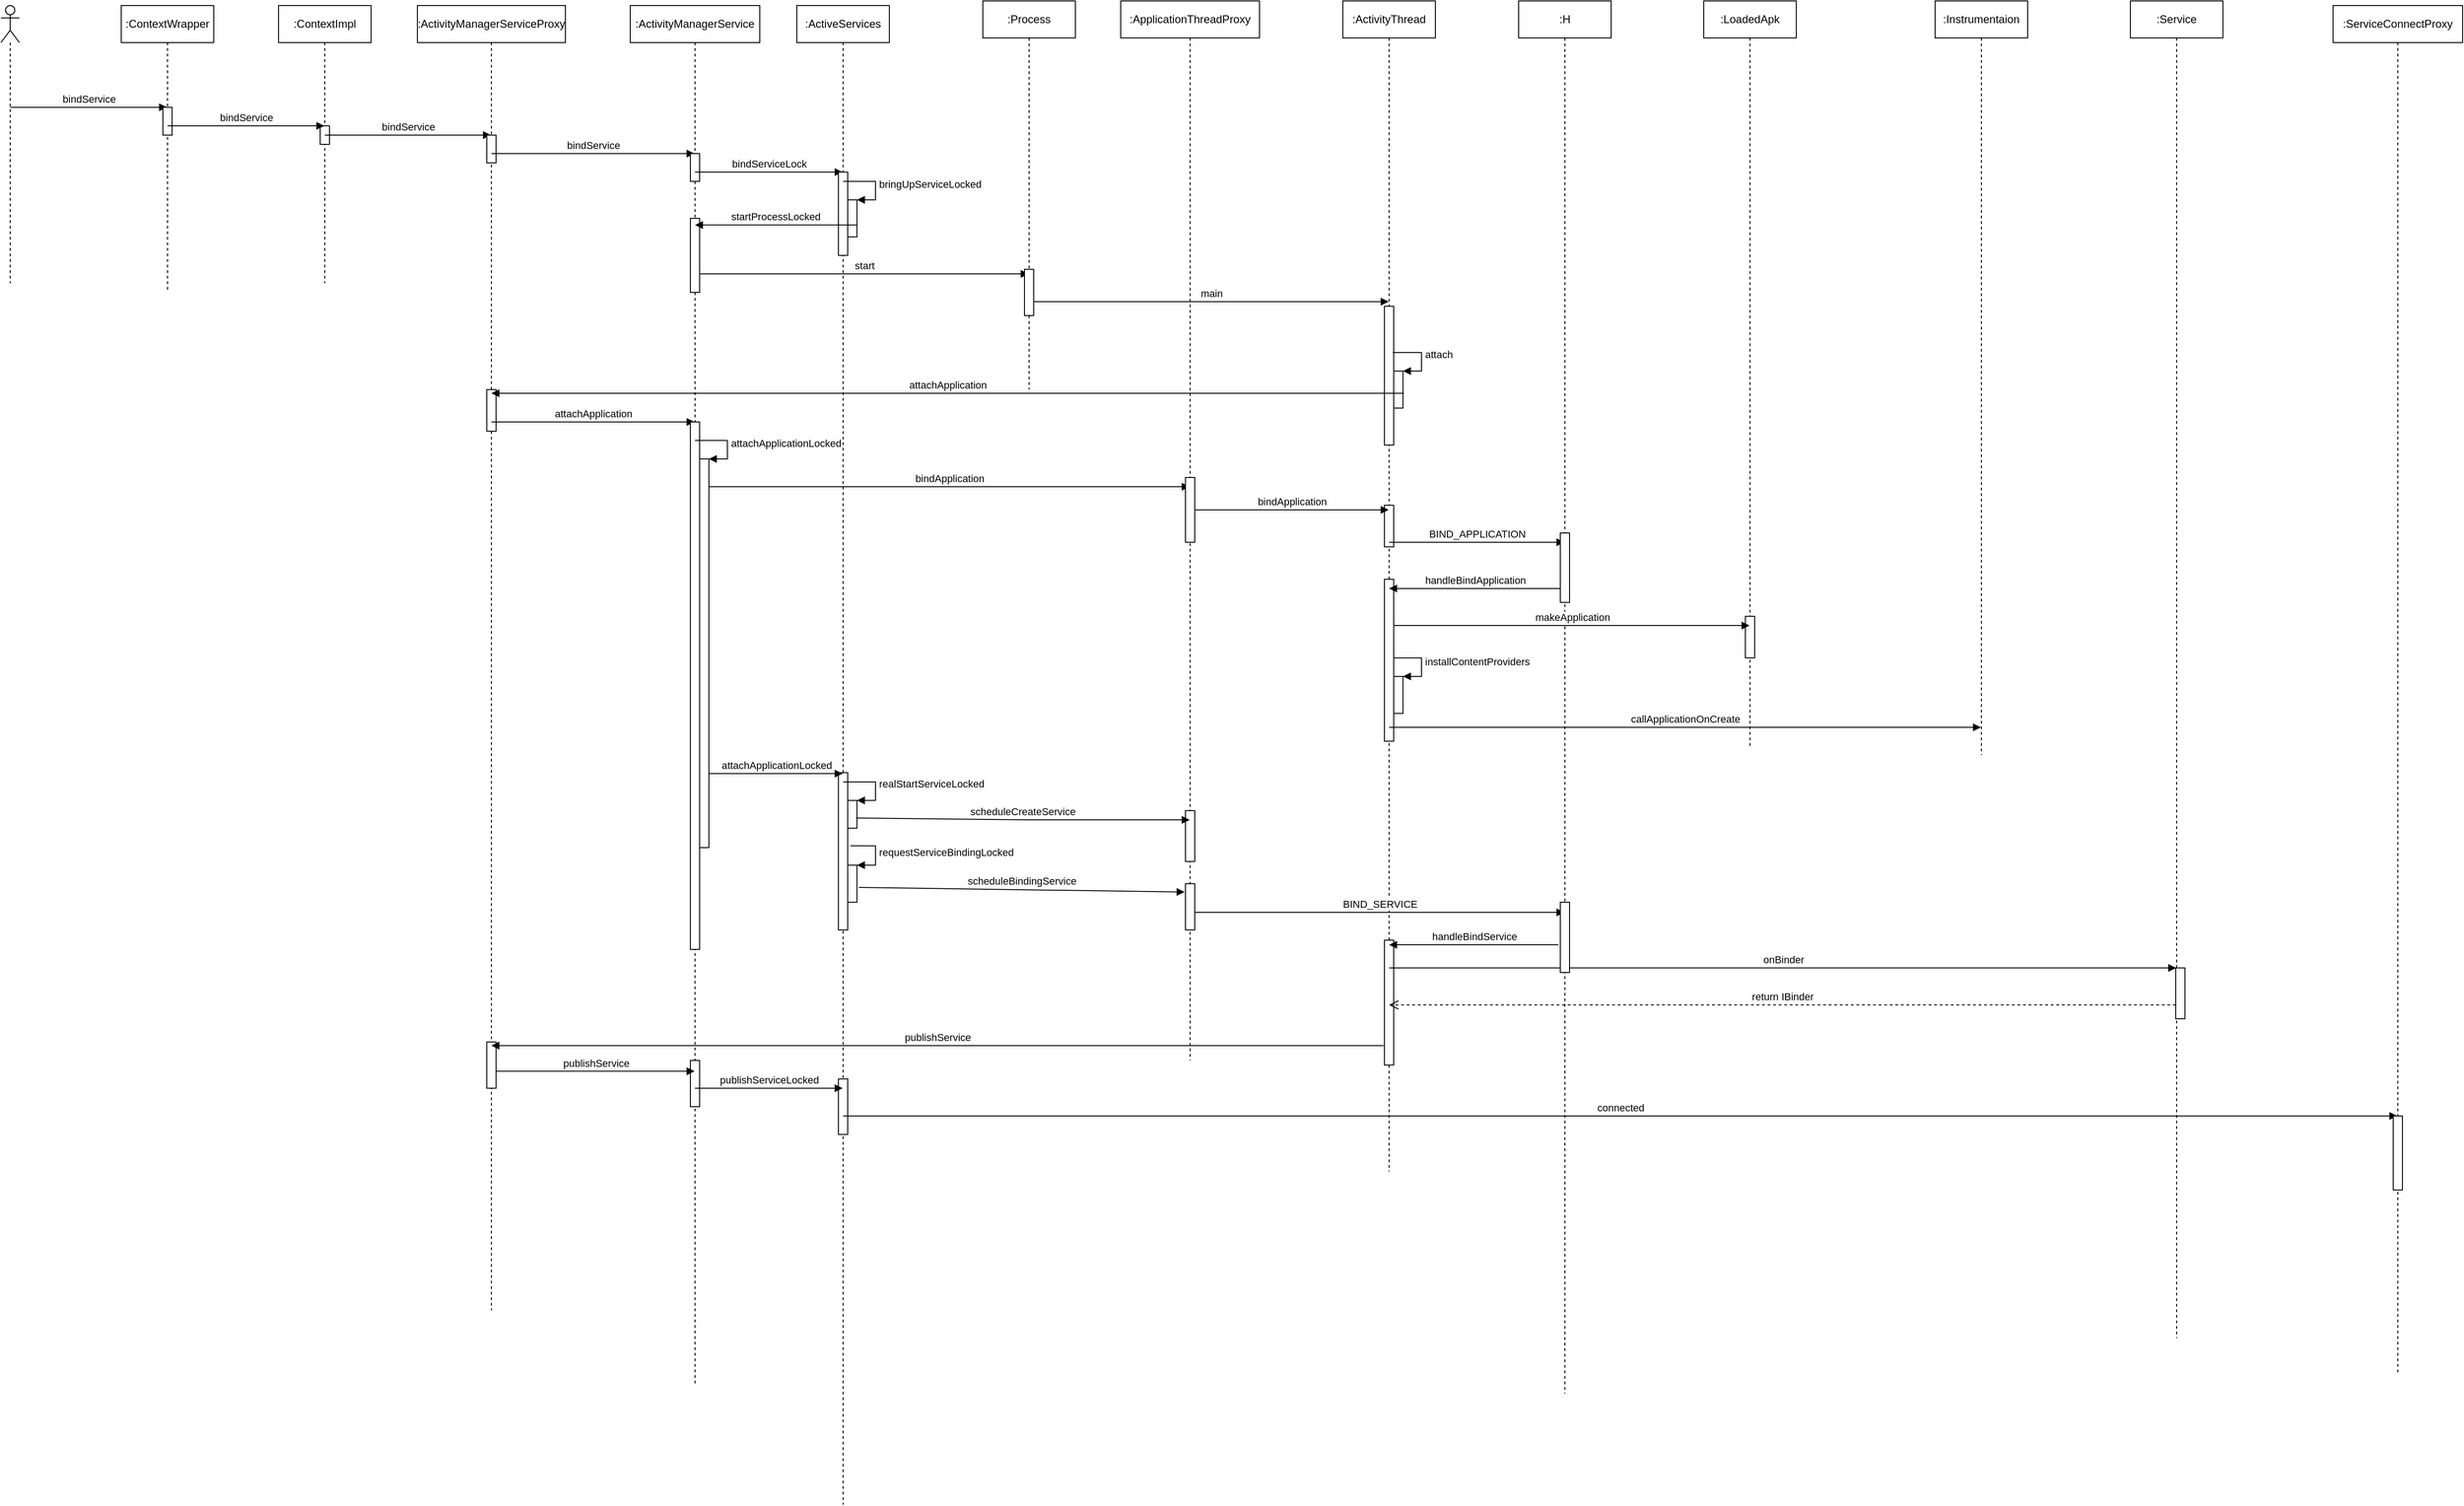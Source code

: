 <mxfile version="13.0.9" type="github"><diagram id="eWBQkMCg2D4Ft1srtaKP" name="Page-1"><mxGraphModel dx="2852" dy="1372" grid="1" gridSize="10" guides="1" tooltips="1" connect="1" arrows="1" fold="1" page="1" pageScale="1" pageWidth="827" pageHeight="1169" math="0" shadow="0"><root><mxCell id="0"/><mxCell id="1" parent="0"/><mxCell id="BPOwtnVGMBvlL1Zm29wT-3" value="" style="shape=umlLifeline;participant=umlActor;perimeter=lifelinePerimeter;whiteSpace=wrap;html=1;container=1;collapsible=0;recursiveResize=0;verticalAlign=top;spacingTop=36;labelBackgroundColor=#ffffff;outlineConnect=0;" vertex="1" parent="1"><mxGeometry x="80" y="170" width="20" height="300" as="geometry"/></mxCell><mxCell id="BPOwtnVGMBvlL1Zm29wT-5" value="bindService" style="html=1;verticalAlign=bottom;endArrow=block;" edge="1" parent="BPOwtnVGMBvlL1Zm29wT-3" target="BPOwtnVGMBvlL1Zm29wT-4"><mxGeometry width="80" relative="1" as="geometry"><mxPoint x="10" y="110" as="sourcePoint"/><mxPoint x="90" y="110" as="targetPoint"/></mxGeometry></mxCell><mxCell id="BPOwtnVGMBvlL1Zm29wT-4" value=":ContextWrapper" style="shape=umlLifeline;perimeter=lifelinePerimeter;whiteSpace=wrap;html=1;container=1;collapsible=0;recursiveResize=0;outlineConnect=0;" vertex="1" parent="1"><mxGeometry x="210" y="170" width="100" height="310" as="geometry"/></mxCell><mxCell id="BPOwtnVGMBvlL1Zm29wT-7" value="" style="html=1;points=[];perimeter=orthogonalPerimeter;" vertex="1" parent="BPOwtnVGMBvlL1Zm29wT-4"><mxGeometry x="45" y="110" width="10" height="30" as="geometry"/></mxCell><mxCell id="BPOwtnVGMBvlL1Zm29wT-6" value=":ContextImpl" style="shape=umlLifeline;perimeter=lifelinePerimeter;whiteSpace=wrap;html=1;container=1;collapsible=0;recursiveResize=0;outlineConnect=0;" vertex="1" parent="1"><mxGeometry x="380" y="170" width="100" height="300" as="geometry"/></mxCell><mxCell id="BPOwtnVGMBvlL1Zm29wT-9" value="" style="html=1;points=[];perimeter=orthogonalPerimeter;" vertex="1" parent="BPOwtnVGMBvlL1Zm29wT-6"><mxGeometry x="45" y="130" width="10" height="20" as="geometry"/></mxCell><mxCell id="BPOwtnVGMBvlL1Zm29wT-11" value="bindService" style="html=1;verticalAlign=bottom;endArrow=block;" edge="1" parent="BPOwtnVGMBvlL1Zm29wT-6" target="BPOwtnVGMBvlL1Zm29wT-10"><mxGeometry width="80" relative="1" as="geometry"><mxPoint x="50" y="140" as="sourcePoint"/><mxPoint x="130" y="140" as="targetPoint"/></mxGeometry></mxCell><mxCell id="BPOwtnVGMBvlL1Zm29wT-8" value="bindService" style="html=1;verticalAlign=bottom;endArrow=block;" edge="1" parent="1" source="BPOwtnVGMBvlL1Zm29wT-4" target="BPOwtnVGMBvlL1Zm29wT-6"><mxGeometry width="80" relative="1" as="geometry"><mxPoint x="280" y="300" as="sourcePoint"/><mxPoint x="360" y="300" as="targetPoint"/><Array as="points"><mxPoint x="360" y="300"/></Array></mxGeometry></mxCell><mxCell id="BPOwtnVGMBvlL1Zm29wT-10" value=":ActivityManagerServiceProxy" style="shape=umlLifeline;perimeter=lifelinePerimeter;whiteSpace=wrap;html=1;container=1;collapsible=0;recursiveResize=0;outlineConnect=0;" vertex="1" parent="1"><mxGeometry x="530" y="170" width="160" height="1410" as="geometry"/></mxCell><mxCell id="BPOwtnVGMBvlL1Zm29wT-12" value="" style="html=1;points=[];perimeter=orthogonalPerimeter;" vertex="1" parent="BPOwtnVGMBvlL1Zm29wT-10"><mxGeometry x="75" y="140" width="10" height="30" as="geometry"/></mxCell><mxCell id="BPOwtnVGMBvlL1Zm29wT-17" value="bindService" style="html=1;verticalAlign=bottom;endArrow=block;" edge="1" parent="BPOwtnVGMBvlL1Zm29wT-10" target="BPOwtnVGMBvlL1Zm29wT-16"><mxGeometry width="80" relative="1" as="geometry"><mxPoint x="80" y="160" as="sourcePoint"/><mxPoint x="160" y="160" as="targetPoint"/></mxGeometry></mxCell><mxCell id="BPOwtnVGMBvlL1Zm29wT-40" value="" style="html=1;points=[];perimeter=orthogonalPerimeter;" vertex="1" parent="BPOwtnVGMBvlL1Zm29wT-10"><mxGeometry x="75" y="415" width="10" height="45" as="geometry"/></mxCell><mxCell id="BPOwtnVGMBvlL1Zm29wT-41" value="attachApplication" style="html=1;verticalAlign=bottom;endArrow=block;" edge="1" parent="BPOwtnVGMBvlL1Zm29wT-10" target="BPOwtnVGMBvlL1Zm29wT-16"><mxGeometry width="80" relative="1" as="geometry"><mxPoint x="80" y="450" as="sourcePoint"/><mxPoint x="160" y="450" as="targetPoint"/></mxGeometry></mxCell><mxCell id="BPOwtnVGMBvlL1Zm29wT-88" value="" style="html=1;points=[];perimeter=orthogonalPerimeter;" vertex="1" parent="BPOwtnVGMBvlL1Zm29wT-10"><mxGeometry x="75" y="1120" width="10" height="50" as="geometry"/></mxCell><mxCell id="BPOwtnVGMBvlL1Zm29wT-16" value=":ActivityManagerService" style="shape=umlLifeline;perimeter=lifelinePerimeter;whiteSpace=wrap;html=1;container=1;collapsible=0;recursiveResize=0;outlineConnect=0;" vertex="1" parent="1"><mxGeometry x="760" y="170" width="140" height="1490" as="geometry"/></mxCell><mxCell id="BPOwtnVGMBvlL1Zm29wT-18" value="" style="html=1;points=[];perimeter=orthogonalPerimeter;" vertex="1" parent="BPOwtnVGMBvlL1Zm29wT-16"><mxGeometry x="65" y="160" width="10" height="30" as="geometry"/></mxCell><mxCell id="BPOwtnVGMBvlL1Zm29wT-20" value="bindServiceLock" style="html=1;verticalAlign=bottom;endArrow=block;" edge="1" parent="BPOwtnVGMBvlL1Zm29wT-16" target="BPOwtnVGMBvlL1Zm29wT-19"><mxGeometry width="80" relative="1" as="geometry"><mxPoint x="70" y="180" as="sourcePoint"/><mxPoint x="150" y="180" as="targetPoint"/></mxGeometry></mxCell><mxCell id="BPOwtnVGMBvlL1Zm29wT-26" value="" style="html=1;points=[];perimeter=orthogonalPerimeter;" vertex="1" parent="BPOwtnVGMBvlL1Zm29wT-16"><mxGeometry x="65" y="230" width="10" height="80" as="geometry"/></mxCell><mxCell id="BPOwtnVGMBvlL1Zm29wT-28" value="start" style="html=1;verticalAlign=bottom;endArrow=block;" edge="1" parent="BPOwtnVGMBvlL1Zm29wT-16" target="BPOwtnVGMBvlL1Zm29wT-27"><mxGeometry width="80" relative="1" as="geometry"><mxPoint x="75" y="290" as="sourcePoint"/><mxPoint x="155" y="290" as="targetPoint"/></mxGeometry></mxCell><mxCell id="BPOwtnVGMBvlL1Zm29wT-42" value="" style="html=1;points=[];perimeter=orthogonalPerimeter;" vertex="1" parent="BPOwtnVGMBvlL1Zm29wT-16"><mxGeometry x="65" y="450" width="10" height="570" as="geometry"/></mxCell><mxCell id="BPOwtnVGMBvlL1Zm29wT-43" value="" style="html=1;points=[];perimeter=orthogonalPerimeter;" vertex="1" parent="BPOwtnVGMBvlL1Zm29wT-16"><mxGeometry x="75" y="490" width="10" height="420" as="geometry"/></mxCell><mxCell id="BPOwtnVGMBvlL1Zm29wT-44" value="attachApplicationLocked" style="edgeStyle=orthogonalEdgeStyle;html=1;align=left;spacingLeft=2;endArrow=block;rounded=0;entryX=1;entryY=0;" edge="1" target="BPOwtnVGMBvlL1Zm29wT-43" parent="BPOwtnVGMBvlL1Zm29wT-16"><mxGeometry relative="1" as="geometry"><mxPoint x="70" y="470" as="sourcePoint"/><Array as="points"><mxPoint x="78" y="470"/><mxPoint x="105" y="470"/><mxPoint x="105" y="490"/></Array></mxGeometry></mxCell><mxCell id="BPOwtnVGMBvlL1Zm29wT-48" value="bindApplication" style="html=1;verticalAlign=bottom;endArrow=block;" edge="1" parent="BPOwtnVGMBvlL1Zm29wT-16" target="BPOwtnVGMBvlL1Zm29wT-47"><mxGeometry width="80" relative="1" as="geometry"><mxPoint x="85" y="520" as="sourcePoint"/><mxPoint x="165" y="520" as="targetPoint"/></mxGeometry></mxCell><mxCell id="BPOwtnVGMBvlL1Zm29wT-90" value="" style="html=1;points=[];perimeter=orthogonalPerimeter;" vertex="1" parent="BPOwtnVGMBvlL1Zm29wT-16"><mxGeometry x="65" y="1140" width="10" height="50" as="geometry"/></mxCell><mxCell id="BPOwtnVGMBvlL1Zm29wT-19" value=":ActiveServices" style="shape=umlLifeline;perimeter=lifelinePerimeter;whiteSpace=wrap;html=1;container=1;collapsible=0;recursiveResize=0;outlineConnect=0;" vertex="1" parent="1"><mxGeometry x="940" y="170" width="100" height="1620" as="geometry"/></mxCell><mxCell id="BPOwtnVGMBvlL1Zm29wT-21" value="" style="html=1;points=[];perimeter=orthogonalPerimeter;" vertex="1" parent="BPOwtnVGMBvlL1Zm29wT-19"><mxGeometry x="45" y="180" width="10" height="90" as="geometry"/></mxCell><mxCell id="BPOwtnVGMBvlL1Zm29wT-23" value="" style="html=1;points=[];perimeter=orthogonalPerimeter;" vertex="1" parent="BPOwtnVGMBvlL1Zm29wT-19"><mxGeometry x="55" y="210" width="10" height="40" as="geometry"/></mxCell><mxCell id="BPOwtnVGMBvlL1Zm29wT-24" value="bringUpServiceLocked" style="edgeStyle=orthogonalEdgeStyle;html=1;align=left;spacingLeft=2;endArrow=block;rounded=0;entryX=1;entryY=0;" edge="1" target="BPOwtnVGMBvlL1Zm29wT-23" parent="BPOwtnVGMBvlL1Zm29wT-19"><mxGeometry relative="1" as="geometry"><mxPoint x="50" y="190" as="sourcePoint"/><Array as="points"><mxPoint x="85" y="190"/></Array></mxGeometry></mxCell><mxCell id="BPOwtnVGMBvlL1Zm29wT-67" value="" style="html=1;points=[];perimeter=orthogonalPerimeter;" vertex="1" parent="BPOwtnVGMBvlL1Zm29wT-19"><mxGeometry x="45" y="829" width="10" height="170" as="geometry"/></mxCell><mxCell id="BPOwtnVGMBvlL1Zm29wT-68" value="" style="html=1;points=[];perimeter=orthogonalPerimeter;" vertex="1" parent="BPOwtnVGMBvlL1Zm29wT-19"><mxGeometry x="55" y="859" width="10" height="30" as="geometry"/></mxCell><mxCell id="BPOwtnVGMBvlL1Zm29wT-69" value="realStartServiceLocked" style="edgeStyle=orthogonalEdgeStyle;html=1;align=left;spacingLeft=2;endArrow=block;rounded=0;entryX=1;entryY=0;exitX=0.5;exitY=0.059;exitDx=0;exitDy=0;exitPerimeter=0;" edge="1" target="BPOwtnVGMBvlL1Zm29wT-68" parent="BPOwtnVGMBvlL1Zm29wT-19" source="BPOwtnVGMBvlL1Zm29wT-67"><mxGeometry relative="1" as="geometry"><mxPoint x="60" y="839" as="sourcePoint"/><Array as="points"><mxPoint x="85" y="839"/><mxPoint x="85" y="859"/></Array></mxGeometry></mxCell><mxCell id="BPOwtnVGMBvlL1Zm29wT-72" value="" style="html=1;points=[];perimeter=orthogonalPerimeter;" vertex="1" parent="BPOwtnVGMBvlL1Zm29wT-19"><mxGeometry x="55" y="929" width="10" height="40" as="geometry"/></mxCell><mxCell id="BPOwtnVGMBvlL1Zm29wT-73" value="requestServiceBindingLocked" style="edgeStyle=orthogonalEdgeStyle;html=1;align=left;spacingLeft=2;endArrow=block;rounded=0;entryX=1;entryY=0;exitX=1.3;exitY=0.465;exitDx=0;exitDy=0;exitPerimeter=0;" edge="1" target="BPOwtnVGMBvlL1Zm29wT-72" parent="BPOwtnVGMBvlL1Zm29wT-19" source="BPOwtnVGMBvlL1Zm29wT-67"><mxGeometry relative="1" as="geometry"><mxPoint x="60" y="909" as="sourcePoint"/><Array as="points"><mxPoint x="85" y="908"/><mxPoint x="85" y="929"/></Array></mxGeometry></mxCell><mxCell id="BPOwtnVGMBvlL1Zm29wT-93" value="" style="html=1;points=[];perimeter=orthogonalPerimeter;" vertex="1" parent="BPOwtnVGMBvlL1Zm29wT-19"><mxGeometry x="45" y="1160" width="10" height="60" as="geometry"/></mxCell><mxCell id="BPOwtnVGMBvlL1Zm29wT-95" value="connected" style="html=1;verticalAlign=bottom;endArrow=block;" edge="1" parent="BPOwtnVGMBvlL1Zm29wT-19" target="BPOwtnVGMBvlL1Zm29wT-94"><mxGeometry width="80" relative="1" as="geometry"><mxPoint x="50" y="1200" as="sourcePoint"/><mxPoint x="130" y="1200" as="targetPoint"/></mxGeometry></mxCell><mxCell id="BPOwtnVGMBvlL1Zm29wT-25" value="startProcessLocked" style="html=1;verticalAlign=bottom;endArrow=block;exitX=0.95;exitY=0.679;exitDx=0;exitDy=0;exitPerimeter=0;" edge="1" parent="1" source="BPOwtnVGMBvlL1Zm29wT-23" target="BPOwtnVGMBvlL1Zm29wT-16"><mxGeometry width="80" relative="1" as="geometry"><mxPoint x="870" y="440" as="sourcePoint"/><mxPoint x="950" y="440" as="targetPoint"/></mxGeometry></mxCell><mxCell id="BPOwtnVGMBvlL1Zm29wT-27" value=":Process" style="shape=umlLifeline;perimeter=lifelinePerimeter;whiteSpace=wrap;html=1;container=1;collapsible=0;recursiveResize=0;outlineConnect=0;" vertex="1" parent="1"><mxGeometry x="1141" y="165" width="100" height="420" as="geometry"/></mxCell><mxCell id="BPOwtnVGMBvlL1Zm29wT-30" value="" style="html=1;points=[];perimeter=orthogonalPerimeter;" vertex="1" parent="BPOwtnVGMBvlL1Zm29wT-27"><mxGeometry x="45" y="290" width="10" height="50" as="geometry"/></mxCell><mxCell id="BPOwtnVGMBvlL1Zm29wT-33" value="main" style="html=1;verticalAlign=bottom;endArrow=block;" edge="1" parent="BPOwtnVGMBvlL1Zm29wT-27" target="BPOwtnVGMBvlL1Zm29wT-32"><mxGeometry width="80" relative="1" as="geometry"><mxPoint x="55" y="325" as="sourcePoint"/><mxPoint x="135" y="325" as="targetPoint"/></mxGeometry></mxCell><mxCell id="BPOwtnVGMBvlL1Zm29wT-32" value=":ActivityThread" style="shape=umlLifeline;perimeter=lifelinePerimeter;whiteSpace=wrap;html=1;container=1;collapsible=0;recursiveResize=0;outlineConnect=0;" vertex="1" parent="1"><mxGeometry x="1530" y="165" width="100" height="1265" as="geometry"/></mxCell><mxCell id="BPOwtnVGMBvlL1Zm29wT-34" value="" style="html=1;points=[];perimeter=orthogonalPerimeter;" vertex="1" parent="BPOwtnVGMBvlL1Zm29wT-32"><mxGeometry x="45" y="330" width="10" height="150" as="geometry"/></mxCell><mxCell id="BPOwtnVGMBvlL1Zm29wT-37" value="" style="html=1;points=[];perimeter=orthogonalPerimeter;" vertex="1" parent="BPOwtnVGMBvlL1Zm29wT-32"><mxGeometry x="55" y="400" width="10" height="40" as="geometry"/></mxCell><mxCell id="BPOwtnVGMBvlL1Zm29wT-38" value="attach" style="edgeStyle=orthogonalEdgeStyle;html=1;align=left;spacingLeft=2;endArrow=block;rounded=0;entryX=1;entryY=0;" edge="1" target="BPOwtnVGMBvlL1Zm29wT-37" parent="BPOwtnVGMBvlL1Zm29wT-32"><mxGeometry relative="1" as="geometry"><mxPoint x="60" y="380" as="sourcePoint"/><Array as="points"><mxPoint x="54" y="380"/><mxPoint x="85" y="380"/><mxPoint x="85" y="400"/></Array></mxGeometry></mxCell><mxCell id="BPOwtnVGMBvlL1Zm29wT-51" value="" style="html=1;points=[];perimeter=orthogonalPerimeter;" vertex="1" parent="BPOwtnVGMBvlL1Zm29wT-32"><mxGeometry x="45" y="545" width="10" height="45" as="geometry"/></mxCell><mxCell id="BPOwtnVGMBvlL1Zm29wT-53" value="BIND_APPLICATION" style="html=1;verticalAlign=bottom;endArrow=block;" edge="1" parent="BPOwtnVGMBvlL1Zm29wT-32" target="BPOwtnVGMBvlL1Zm29wT-52"><mxGeometry width="80" relative="1" as="geometry"><mxPoint x="50" y="585" as="sourcePoint"/><mxPoint x="130" y="585" as="targetPoint"/></mxGeometry></mxCell><mxCell id="BPOwtnVGMBvlL1Zm29wT-55" value="" style="html=1;points=[];perimeter=orthogonalPerimeter;" vertex="1" parent="BPOwtnVGMBvlL1Zm29wT-32"><mxGeometry x="45" y="625" width="10" height="175" as="geometry"/></mxCell><mxCell id="BPOwtnVGMBvlL1Zm29wT-64" value="" style="html=1;points=[];perimeter=orthogonalPerimeter;" vertex="1" parent="BPOwtnVGMBvlL1Zm29wT-32"><mxGeometry x="55" y="730" width="10" height="40" as="geometry"/></mxCell><mxCell id="BPOwtnVGMBvlL1Zm29wT-65" value="installContentProviders" style="edgeStyle=orthogonalEdgeStyle;html=1;align=left;spacingLeft=2;endArrow=block;rounded=0;entryX=1;entryY=0;exitX=1;exitY=0.474;exitDx=0;exitDy=0;exitPerimeter=0;" edge="1" target="BPOwtnVGMBvlL1Zm29wT-64" parent="BPOwtnVGMBvlL1Zm29wT-32" source="BPOwtnVGMBvlL1Zm29wT-55"><mxGeometry relative="1" as="geometry"><mxPoint x="60" y="710" as="sourcePoint"/><Array as="points"><mxPoint x="55" y="710"/><mxPoint x="85" y="710"/><mxPoint x="85" y="730"/></Array></mxGeometry></mxCell><mxCell id="BPOwtnVGMBvlL1Zm29wT-82" value="" style="html=1;points=[];perimeter=orthogonalPerimeter;" vertex="1" parent="BPOwtnVGMBvlL1Zm29wT-32"><mxGeometry x="45" y="1015" width="10" height="135" as="geometry"/></mxCell><mxCell id="BPOwtnVGMBvlL1Zm29wT-84" value="onBinder" style="html=1;verticalAlign=bottom;endArrow=block;" edge="1" parent="BPOwtnVGMBvlL1Zm29wT-32" target="BPOwtnVGMBvlL1Zm29wT-83"><mxGeometry width="80" relative="1" as="geometry"><mxPoint x="50" y="1045" as="sourcePoint"/><mxPoint x="130" y="1045" as="targetPoint"/></mxGeometry></mxCell><mxCell id="BPOwtnVGMBvlL1Zm29wT-39" value="attachApplication" style="html=1;verticalAlign=bottom;endArrow=block;exitX=1.1;exitY=0.6;exitDx=0;exitDy=0;exitPerimeter=0;" edge="1" parent="1" source="BPOwtnVGMBvlL1Zm29wT-37" target="BPOwtnVGMBvlL1Zm29wT-10"><mxGeometry width="80" relative="1" as="geometry"><mxPoint x="1170" y="660" as="sourcePoint"/><mxPoint x="1250" y="660" as="targetPoint"/></mxGeometry></mxCell><mxCell id="BPOwtnVGMBvlL1Zm29wT-47" value=":ApplicationThreadProxy" style="shape=umlLifeline;perimeter=lifelinePerimeter;whiteSpace=wrap;html=1;container=1;collapsible=0;recursiveResize=0;outlineConnect=0;" vertex="1" parent="1"><mxGeometry x="1290" y="165" width="150" height="1145" as="geometry"/></mxCell><mxCell id="BPOwtnVGMBvlL1Zm29wT-49" value="" style="html=1;points=[];perimeter=orthogonalPerimeter;" vertex="1" parent="BPOwtnVGMBvlL1Zm29wT-47"><mxGeometry x="70" y="515" width="10" height="70" as="geometry"/></mxCell><mxCell id="BPOwtnVGMBvlL1Zm29wT-71" value="" style="html=1;points=[];perimeter=orthogonalPerimeter;" vertex="1" parent="BPOwtnVGMBvlL1Zm29wT-47"><mxGeometry x="70" y="875" width="10" height="55" as="geometry"/></mxCell><mxCell id="BPOwtnVGMBvlL1Zm29wT-77" value="" style="html=1;points=[];perimeter=orthogonalPerimeter;" vertex="1" parent="BPOwtnVGMBvlL1Zm29wT-47"><mxGeometry x="70" y="954" width="10" height="50" as="geometry"/></mxCell><mxCell id="BPOwtnVGMBvlL1Zm29wT-78" value="BIND_SERVICE" style="html=1;verticalAlign=bottom;endArrow=block;" edge="1" parent="BPOwtnVGMBvlL1Zm29wT-47" target="BPOwtnVGMBvlL1Zm29wT-52"><mxGeometry width="80" relative="1" as="geometry"><mxPoint x="80" y="985" as="sourcePoint"/><mxPoint x="160" y="985" as="targetPoint"/></mxGeometry></mxCell><mxCell id="BPOwtnVGMBvlL1Zm29wT-50" value="bindApplication" style="html=1;verticalAlign=bottom;endArrow=block;" edge="1" parent="1" source="BPOwtnVGMBvlL1Zm29wT-49" target="BPOwtnVGMBvlL1Zm29wT-32"><mxGeometry width="80" relative="1" as="geometry"><mxPoint x="1510" y="780" as="sourcePoint"/><mxPoint x="1590" y="780" as="targetPoint"/></mxGeometry></mxCell><mxCell id="BPOwtnVGMBvlL1Zm29wT-52" value=":H" style="shape=umlLifeline;perimeter=lifelinePerimeter;whiteSpace=wrap;html=1;container=1;collapsible=0;recursiveResize=0;outlineConnect=0;" vertex="1" parent="1"><mxGeometry x="1720" y="165" width="100" height="1505" as="geometry"/></mxCell><mxCell id="BPOwtnVGMBvlL1Zm29wT-54" value="" style="html=1;points=[];perimeter=orthogonalPerimeter;" vertex="1" parent="BPOwtnVGMBvlL1Zm29wT-52"><mxGeometry x="45" y="575" width="10" height="75" as="geometry"/></mxCell><mxCell id="BPOwtnVGMBvlL1Zm29wT-79" value="" style="html=1;points=[];perimeter=orthogonalPerimeter;" vertex="1" parent="BPOwtnVGMBvlL1Zm29wT-52"><mxGeometry x="45" y="974" width="10" height="76" as="geometry"/></mxCell><mxCell id="BPOwtnVGMBvlL1Zm29wT-56" value="handleBindApplication" style="html=1;verticalAlign=bottom;endArrow=block;" edge="1" parent="1" source="BPOwtnVGMBvlL1Zm29wT-54" target="BPOwtnVGMBvlL1Zm29wT-32"><mxGeometry width="80" relative="1" as="geometry"><mxPoint x="1690" y="840" as="sourcePoint"/><mxPoint x="1770" y="840" as="targetPoint"/><Array as="points"><mxPoint x="1710" y="800"/></Array></mxGeometry></mxCell><mxCell id="BPOwtnVGMBvlL1Zm29wT-57" value=":LoadedApk" style="shape=umlLifeline;perimeter=lifelinePerimeter;whiteSpace=wrap;html=1;container=1;collapsible=0;recursiveResize=0;outlineConnect=0;" vertex="1" parent="1"><mxGeometry x="1920" y="165" width="100" height="805" as="geometry"/></mxCell><mxCell id="BPOwtnVGMBvlL1Zm29wT-59" value="" style="html=1;points=[];perimeter=orthogonalPerimeter;" vertex="1" parent="BPOwtnVGMBvlL1Zm29wT-57"><mxGeometry x="45" y="665" width="10" height="45" as="geometry"/></mxCell><mxCell id="BPOwtnVGMBvlL1Zm29wT-58" value="makeApplication" style="html=1;verticalAlign=bottom;endArrow=block;" edge="1" parent="1" source="BPOwtnVGMBvlL1Zm29wT-55" target="BPOwtnVGMBvlL1Zm29wT-57"><mxGeometry width="80" relative="1" as="geometry"><mxPoint x="1610" y="840" as="sourcePoint"/><mxPoint x="1690" y="840" as="targetPoint"/><Array as="points"><mxPoint x="1850" y="840"/></Array></mxGeometry></mxCell><mxCell id="BPOwtnVGMBvlL1Zm29wT-60" value=":Instrumentaion" style="shape=umlLifeline;perimeter=lifelinePerimeter;whiteSpace=wrap;html=1;container=1;collapsible=0;recursiveResize=0;outlineConnect=0;" vertex="1" parent="1"><mxGeometry x="2170" y="165" width="100" height="815" as="geometry"/></mxCell><mxCell id="BPOwtnVGMBvlL1Zm29wT-61" value="callApplicationOnCreate" style="html=1;verticalAlign=bottom;endArrow=block;" edge="1" parent="1" source="BPOwtnVGMBvlL1Zm29wT-32" target="BPOwtnVGMBvlL1Zm29wT-60"><mxGeometry width="80" relative="1" as="geometry"><mxPoint x="1630" y="870" as="sourcePoint"/><mxPoint x="1710" y="870" as="targetPoint"/><Array as="points"><mxPoint x="1850" y="950"/><mxPoint x="1980" y="950"/><mxPoint x="2020" y="950"/></Array></mxGeometry></mxCell><mxCell id="BPOwtnVGMBvlL1Zm29wT-66" value="attachApplicationLocked" style="html=1;verticalAlign=bottom;endArrow=block;" edge="1" parent="1" source="BPOwtnVGMBvlL1Zm29wT-43" target="BPOwtnVGMBvlL1Zm29wT-19"><mxGeometry width="80" relative="1" as="geometry"><mxPoint x="840" y="730" as="sourcePoint"/><mxPoint x="920" y="730" as="targetPoint"/><Array as="points"><mxPoint x="870" y="1000"/></Array></mxGeometry></mxCell><mxCell id="BPOwtnVGMBvlL1Zm29wT-76" value="scheduleBindingService" style="html=1;verticalAlign=bottom;endArrow=block;entryX=-0.1;entryY=0.18;entryDx=0;entryDy=0;entryPerimeter=0;exitX=1.2;exitY=0.6;exitDx=0;exitDy=0;exitPerimeter=0;" edge="1" parent="1" source="BPOwtnVGMBvlL1Zm29wT-72" target="BPOwtnVGMBvlL1Zm29wT-77"><mxGeometry width="80" relative="1" as="geometry"><mxPoint x="1000" y="860" as="sourcePoint"/><mxPoint x="1080" y="860" as="targetPoint"/><Array as="points"/></mxGeometry></mxCell><mxCell id="BPOwtnVGMBvlL1Zm29wT-70" value="scheduleCreateService" style="html=1;verticalAlign=bottom;endArrow=block;exitX=0.9;exitY=0.633;exitDx=0;exitDy=0;exitPerimeter=0;" edge="1" parent="1" source="BPOwtnVGMBvlL1Zm29wT-68" target="BPOwtnVGMBvlL1Zm29wT-47"><mxGeometry width="80" relative="1" as="geometry"><mxPoint x="1000" y="780" as="sourcePoint"/><mxPoint x="1080" y="780" as="targetPoint"/><Array as="points"><mxPoint x="1190" y="1050"/></Array></mxGeometry></mxCell><mxCell id="BPOwtnVGMBvlL1Zm29wT-81" value="handleBindService" style="html=1;verticalAlign=bottom;endArrow=block;exitX=-0.2;exitY=0.606;exitDx=0;exitDy=0;exitPerimeter=0;" edge="1" parent="1" source="BPOwtnVGMBvlL1Zm29wT-79" target="BPOwtnVGMBvlL1Zm29wT-32"><mxGeometry width="80" relative="1" as="geometry"><mxPoint x="1600" y="1250" as="sourcePoint"/><mxPoint x="1680" y="1250" as="targetPoint"/></mxGeometry></mxCell><mxCell id="BPOwtnVGMBvlL1Zm29wT-83" value=":Service" style="shape=umlLifeline;perimeter=lifelinePerimeter;whiteSpace=wrap;html=1;container=1;collapsible=0;recursiveResize=0;outlineConnect=0;" vertex="1" parent="1"><mxGeometry x="2381" y="165" width="100" height="1445" as="geometry"/></mxCell><mxCell id="BPOwtnVGMBvlL1Zm29wT-85" value="" style="html=1;points=[];perimeter=orthogonalPerimeter;" vertex="1" parent="BPOwtnVGMBvlL1Zm29wT-83"><mxGeometry x="49" y="1045" width="10" height="55" as="geometry"/></mxCell><mxCell id="BPOwtnVGMBvlL1Zm29wT-86" value="return IBinder" style="html=1;verticalAlign=bottom;endArrow=open;dashed=1;endSize=8;" edge="1" parent="1" target="BPOwtnVGMBvlL1Zm29wT-32"><mxGeometry relative="1" as="geometry"><mxPoint x="2430" y="1250" as="sourcePoint"/><mxPoint x="2350" y="1250" as="targetPoint"/></mxGeometry></mxCell><mxCell id="BPOwtnVGMBvlL1Zm29wT-87" value="publishService" style="html=1;verticalAlign=bottom;endArrow=block;exitX=-0.1;exitY=0.844;exitDx=0;exitDy=0;exitPerimeter=0;" edge="1" parent="1" source="BPOwtnVGMBvlL1Zm29wT-82" target="BPOwtnVGMBvlL1Zm29wT-10"><mxGeometry width="80" relative="1" as="geometry"><mxPoint x="1450" y="1280" as="sourcePoint"/><mxPoint x="1530" y="1280" as="targetPoint"/></mxGeometry></mxCell><mxCell id="BPOwtnVGMBvlL1Zm29wT-89" value="publishService" style="html=1;verticalAlign=bottom;endArrow=block;exitX=1;exitY=0.633;exitDx=0;exitDy=0;exitPerimeter=0;" edge="1" parent="1" source="BPOwtnVGMBvlL1Zm29wT-88" target="BPOwtnVGMBvlL1Zm29wT-16"><mxGeometry width="80" relative="1" as="geometry"><mxPoint x="610" y="1400" as="sourcePoint"/><mxPoint x="690" y="1400" as="targetPoint"/></mxGeometry></mxCell><mxCell id="BPOwtnVGMBvlL1Zm29wT-92" value="publishServiceLocked" style="html=1;verticalAlign=bottom;endArrow=block;" edge="1" parent="1" source="BPOwtnVGMBvlL1Zm29wT-16" target="BPOwtnVGMBvlL1Zm29wT-19"><mxGeometry width="80" relative="1" as="geometry"><mxPoint x="870" y="1350" as="sourcePoint"/><mxPoint x="950" y="1350" as="targetPoint"/><Array as="points"><mxPoint x="890" y="1340"/><mxPoint x="940" y="1340"/></Array></mxGeometry></mxCell><mxCell id="BPOwtnVGMBvlL1Zm29wT-94" value=":ServiceConnectProxy" style="shape=umlLifeline;perimeter=lifelinePerimeter;whiteSpace=wrap;html=1;container=1;collapsible=0;recursiveResize=0;outlineConnect=0;" vertex="1" parent="1"><mxGeometry x="2600" y="170" width="140" height="1480" as="geometry"/></mxCell><mxCell id="BPOwtnVGMBvlL1Zm29wT-96" value="" style="html=1;points=[];perimeter=orthogonalPerimeter;" vertex="1" parent="BPOwtnVGMBvlL1Zm29wT-94"><mxGeometry x="65" y="1200" width="10" height="80" as="geometry"/></mxCell></root></mxGraphModel></diagram></mxfile>